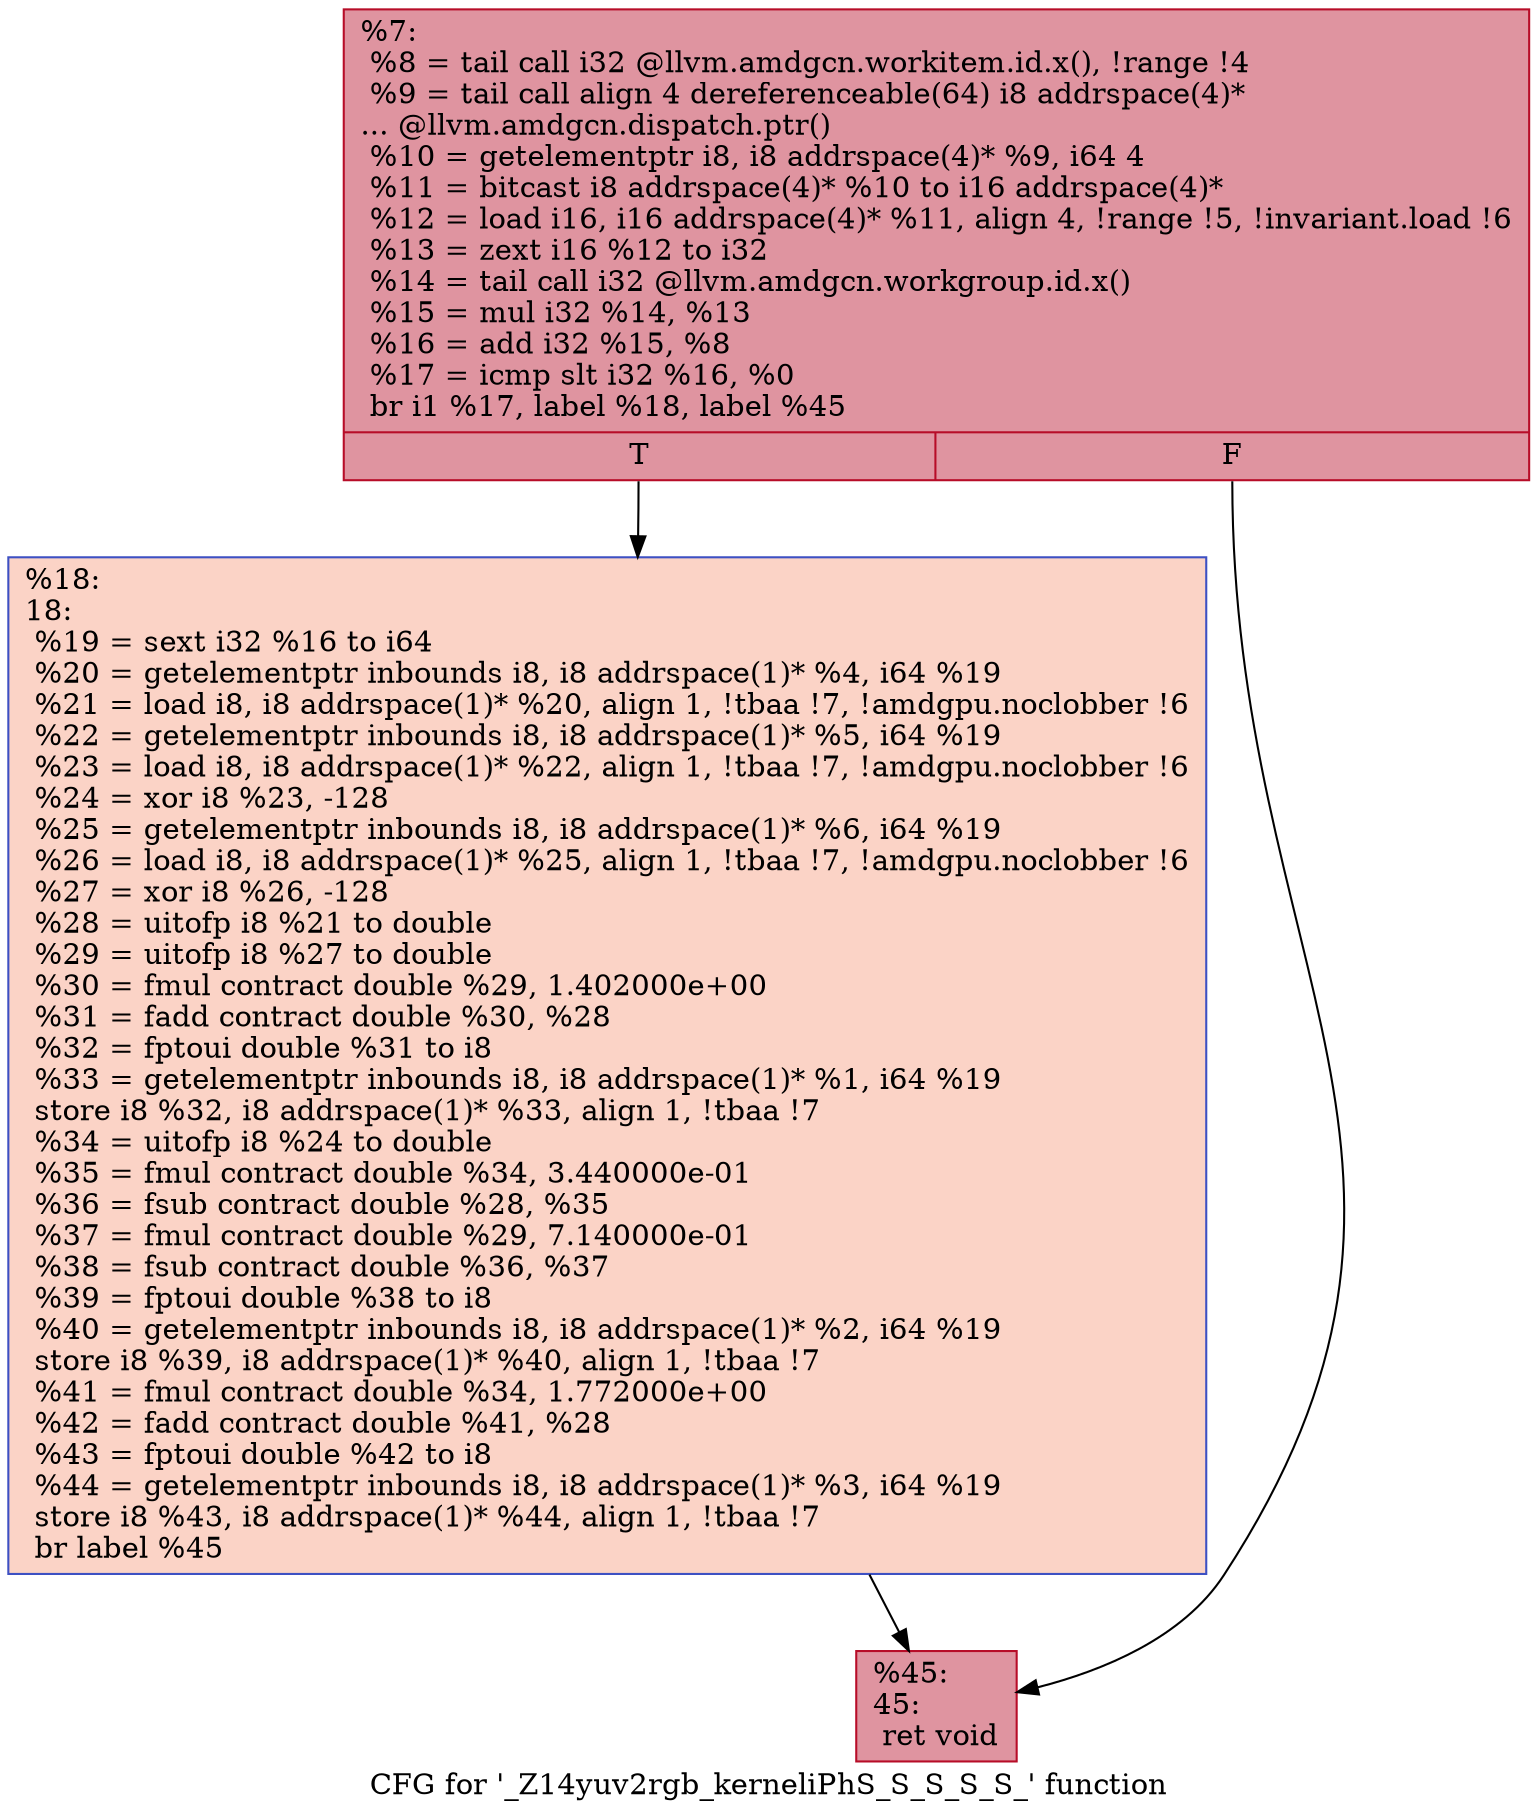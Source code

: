 digraph "CFG for '_Z14yuv2rgb_kerneliPhS_S_S_S_S_' function" {
	label="CFG for '_Z14yuv2rgb_kerneliPhS_S_S_S_S_' function";

	Node0x60425c0 [shape=record,color="#b70d28ff", style=filled, fillcolor="#b70d2870",label="{%7:\l  %8 = tail call i32 @llvm.amdgcn.workitem.id.x(), !range !4\l  %9 = tail call align 4 dereferenceable(64) i8 addrspace(4)*\l... @llvm.amdgcn.dispatch.ptr()\l  %10 = getelementptr i8, i8 addrspace(4)* %9, i64 4\l  %11 = bitcast i8 addrspace(4)* %10 to i16 addrspace(4)*\l  %12 = load i16, i16 addrspace(4)* %11, align 4, !range !5, !invariant.load !6\l  %13 = zext i16 %12 to i32\l  %14 = tail call i32 @llvm.amdgcn.workgroup.id.x()\l  %15 = mul i32 %14, %13\l  %16 = add i32 %15, %8\l  %17 = icmp slt i32 %16, %0\l  br i1 %17, label %18, label %45\l|{<s0>T|<s1>F}}"];
	Node0x60425c0:s0 -> Node0x60444c0;
	Node0x60425c0:s1 -> Node0x6044550;
	Node0x60444c0 [shape=record,color="#3d50c3ff", style=filled, fillcolor="#f59c7d70",label="{%18:\l18:                                               \l  %19 = sext i32 %16 to i64\l  %20 = getelementptr inbounds i8, i8 addrspace(1)* %4, i64 %19\l  %21 = load i8, i8 addrspace(1)* %20, align 1, !tbaa !7, !amdgpu.noclobber !6\l  %22 = getelementptr inbounds i8, i8 addrspace(1)* %5, i64 %19\l  %23 = load i8, i8 addrspace(1)* %22, align 1, !tbaa !7, !amdgpu.noclobber !6\l  %24 = xor i8 %23, -128\l  %25 = getelementptr inbounds i8, i8 addrspace(1)* %6, i64 %19\l  %26 = load i8, i8 addrspace(1)* %25, align 1, !tbaa !7, !amdgpu.noclobber !6\l  %27 = xor i8 %26, -128\l  %28 = uitofp i8 %21 to double\l  %29 = uitofp i8 %27 to double\l  %30 = fmul contract double %29, 1.402000e+00\l  %31 = fadd contract double %30, %28\l  %32 = fptoui double %31 to i8\l  %33 = getelementptr inbounds i8, i8 addrspace(1)* %1, i64 %19\l  store i8 %32, i8 addrspace(1)* %33, align 1, !tbaa !7\l  %34 = uitofp i8 %24 to double\l  %35 = fmul contract double %34, 3.440000e-01\l  %36 = fsub contract double %28, %35\l  %37 = fmul contract double %29, 7.140000e-01\l  %38 = fsub contract double %36, %37\l  %39 = fptoui double %38 to i8\l  %40 = getelementptr inbounds i8, i8 addrspace(1)* %2, i64 %19\l  store i8 %39, i8 addrspace(1)* %40, align 1, !tbaa !7\l  %41 = fmul contract double %34, 1.772000e+00\l  %42 = fadd contract double %41, %28\l  %43 = fptoui double %42 to i8\l  %44 = getelementptr inbounds i8, i8 addrspace(1)* %3, i64 %19\l  store i8 %43, i8 addrspace(1)* %44, align 1, !tbaa !7\l  br label %45\l}"];
	Node0x60444c0 -> Node0x6044550;
	Node0x6044550 [shape=record,color="#b70d28ff", style=filled, fillcolor="#b70d2870",label="{%45:\l45:                                               \l  ret void\l}"];
}
